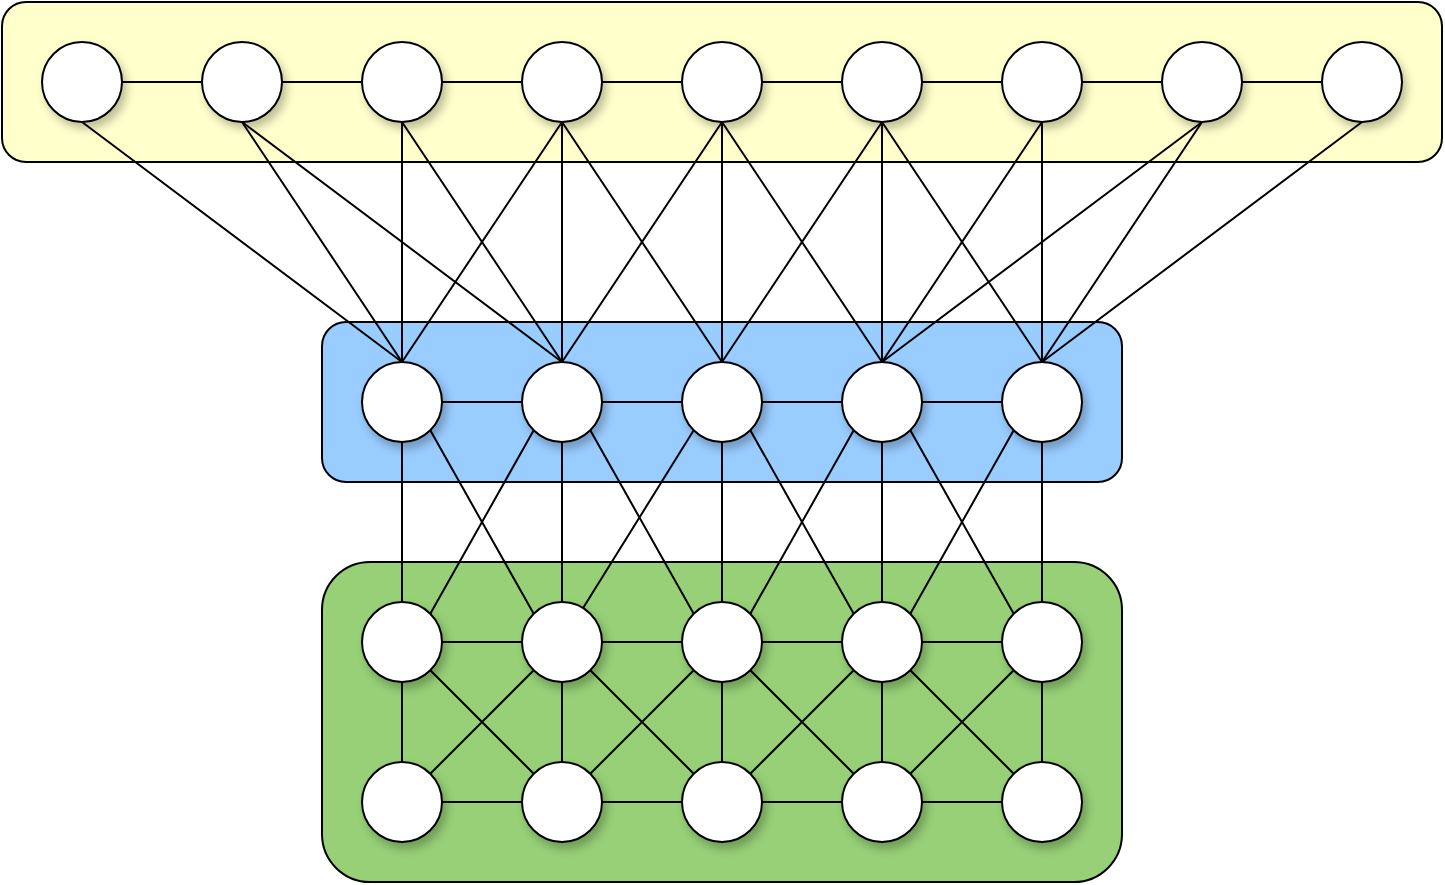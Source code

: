 <mxfile version="13.9.9" type="device"><diagram id="tqBkbDYMOXN_vXLgcQF8" name="Page-1"><mxGraphModel dx="1191" dy="624" grid="1" gridSize="10" guides="1" tooltips="1" connect="1" arrows="1" fold="1" page="1" pageScale="1" pageWidth="1169" pageHeight="827" math="0" shadow="0"><root><mxCell id="0"/><mxCell id="1" parent="0"/><mxCell id="aXLBGRq2cndiQmsHMgVL-59" value="" style="rounded=1;whiteSpace=wrap;html=1;shadow=0;fillColor=#99CCFF;" parent="1" vertex="1"><mxGeometry x="360" y="360" width="400" height="80" as="geometry"/></mxCell><mxCell id="aXLBGRq2cndiQmsHMgVL-42" value="" style="rounded=1;whiteSpace=wrap;html=1;shadow=0;fillColor=#97D077;" parent="1" vertex="1"><mxGeometry x="360" y="480" width="400" height="160" as="geometry"/></mxCell><mxCell id="aXLBGRq2cndiQmsHMgVL-12" style="edgeStyle=orthogonalEdgeStyle;rounded=0;orthogonalLoop=1;jettySize=auto;html=1;exitX=0.5;exitY=1;exitDx=0;exitDy=0;entryX=0.5;entryY=0;entryDx=0;entryDy=0;endArrow=none;endFill=0;" parent="1" source="aXLBGRq2cndiQmsHMgVL-1" target="aXLBGRq2cndiQmsHMgVL-7" edge="1"><mxGeometry relative="1" as="geometry"/></mxCell><mxCell id="aXLBGRq2cndiQmsHMgVL-17" style="edgeStyle=orthogonalEdgeStyle;rounded=0;orthogonalLoop=1;jettySize=auto;html=1;exitX=1;exitY=0.5;exitDx=0;exitDy=0;entryX=0;entryY=0.5;entryDx=0;entryDy=0;endArrow=none;endFill=0;" parent="1" source="aXLBGRq2cndiQmsHMgVL-1" target="aXLBGRq2cndiQmsHMgVL-2" edge="1"><mxGeometry relative="1" as="geometry"/></mxCell><mxCell id="aXLBGRq2cndiQmsHMgVL-28" style="edgeStyle=none;rounded=0;orthogonalLoop=1;jettySize=auto;html=1;exitX=1;exitY=1;exitDx=0;exitDy=0;entryX=0;entryY=0;entryDx=0;entryDy=0;endArrow=none;endFill=0;" parent="1" source="aXLBGRq2cndiQmsHMgVL-1" target="aXLBGRq2cndiQmsHMgVL-8" edge="1"><mxGeometry relative="1" as="geometry"/></mxCell><mxCell id="aXLBGRq2cndiQmsHMgVL-43" style="edgeStyle=none;rounded=0;orthogonalLoop=1;jettySize=auto;html=1;exitX=0.5;exitY=0;exitDx=0;exitDy=0;entryX=0.5;entryY=1;entryDx=0;entryDy=0;endArrow=none;endFill=0;" parent="1" source="aXLBGRq2cndiQmsHMgVL-1" target="aXLBGRq2cndiQmsHMgVL-34" edge="1"><mxGeometry relative="1" as="geometry"/></mxCell><mxCell id="aXLBGRq2cndiQmsHMgVL-1" value="" style="ellipse;whiteSpace=wrap;html=1;aspect=fixed;shadow=1;" parent="1" vertex="1"><mxGeometry x="380" y="500" width="40" height="40" as="geometry"/></mxCell><mxCell id="aXLBGRq2cndiQmsHMgVL-13" style="edgeStyle=orthogonalEdgeStyle;rounded=0;orthogonalLoop=1;jettySize=auto;html=1;exitX=0.5;exitY=1;exitDx=0;exitDy=0;entryX=0.5;entryY=0;entryDx=0;entryDy=0;endArrow=none;endFill=0;" parent="1" source="aXLBGRq2cndiQmsHMgVL-2" target="aXLBGRq2cndiQmsHMgVL-8" edge="1"><mxGeometry relative="1" as="geometry"/></mxCell><mxCell id="aXLBGRq2cndiQmsHMgVL-18" style="edgeStyle=orthogonalEdgeStyle;rounded=0;orthogonalLoop=1;jettySize=auto;html=1;exitX=1;exitY=0.5;exitDx=0;exitDy=0;entryX=0;entryY=0.5;entryDx=0;entryDy=0;endArrow=none;endFill=0;" parent="1" source="aXLBGRq2cndiQmsHMgVL-2" target="aXLBGRq2cndiQmsHMgVL-3" edge="1"><mxGeometry relative="1" as="geometry"/></mxCell><mxCell id="aXLBGRq2cndiQmsHMgVL-27" style="edgeStyle=none;rounded=0;orthogonalLoop=1;jettySize=auto;html=1;exitX=1;exitY=1;exitDx=0;exitDy=0;entryX=0;entryY=0;entryDx=0;entryDy=0;endArrow=none;endFill=0;" parent="1" source="aXLBGRq2cndiQmsHMgVL-2" target="aXLBGRq2cndiQmsHMgVL-9" edge="1"><mxGeometry relative="1" as="geometry"/></mxCell><mxCell id="aXLBGRq2cndiQmsHMgVL-44" style="edgeStyle=none;rounded=0;orthogonalLoop=1;jettySize=auto;html=1;exitX=0.5;exitY=0;exitDx=0;exitDy=0;endArrow=none;endFill=0;" parent="1" source="aXLBGRq2cndiQmsHMgVL-2" target="aXLBGRq2cndiQmsHMgVL-36" edge="1"><mxGeometry relative="1" as="geometry"/></mxCell><mxCell id="aXLBGRq2cndiQmsHMgVL-48" style="edgeStyle=none;rounded=0;orthogonalLoop=1;jettySize=auto;html=1;exitX=0;exitY=0;exitDx=0;exitDy=0;entryX=1;entryY=1;entryDx=0;entryDy=0;endArrow=none;endFill=0;" parent="1" source="aXLBGRq2cndiQmsHMgVL-2" target="aXLBGRq2cndiQmsHMgVL-34" edge="1"><mxGeometry relative="1" as="geometry"/></mxCell><mxCell id="aXLBGRq2cndiQmsHMgVL-2" value="" style="ellipse;whiteSpace=wrap;html=1;aspect=fixed;shadow=1;" parent="1" vertex="1"><mxGeometry x="460" y="500" width="40" height="40" as="geometry"/></mxCell><mxCell id="aXLBGRq2cndiQmsHMgVL-14" style="edgeStyle=orthogonalEdgeStyle;rounded=0;orthogonalLoop=1;jettySize=auto;html=1;exitX=0.5;exitY=1;exitDx=0;exitDy=0;entryX=0.5;entryY=0;entryDx=0;entryDy=0;endArrow=none;endFill=0;" parent="1" source="aXLBGRq2cndiQmsHMgVL-3" target="aXLBGRq2cndiQmsHMgVL-9" edge="1"><mxGeometry relative="1" as="geometry"/></mxCell><mxCell id="aXLBGRq2cndiQmsHMgVL-19" style="edgeStyle=orthogonalEdgeStyle;rounded=0;orthogonalLoop=1;jettySize=auto;html=1;exitX=1;exitY=0.5;exitDx=0;exitDy=0;entryX=0;entryY=0.5;entryDx=0;entryDy=0;endArrow=none;endFill=0;" parent="1" source="aXLBGRq2cndiQmsHMgVL-3" target="aXLBGRq2cndiQmsHMgVL-4" edge="1"><mxGeometry relative="1" as="geometry"/></mxCell><mxCell id="aXLBGRq2cndiQmsHMgVL-29" style="edgeStyle=none;rounded=0;orthogonalLoop=1;jettySize=auto;html=1;exitX=1;exitY=1;exitDx=0;exitDy=0;endArrow=none;endFill=0;" parent="1" source="aXLBGRq2cndiQmsHMgVL-3" target="aXLBGRq2cndiQmsHMgVL-10" edge="1"><mxGeometry relative="1" as="geometry"/></mxCell><mxCell id="aXLBGRq2cndiQmsHMgVL-45" style="edgeStyle=none;rounded=0;orthogonalLoop=1;jettySize=auto;html=1;exitX=0.5;exitY=0;exitDx=0;exitDy=0;entryX=0.5;entryY=1;entryDx=0;entryDy=0;endArrow=none;endFill=0;" parent="1" source="aXLBGRq2cndiQmsHMgVL-3" target="aXLBGRq2cndiQmsHMgVL-38" edge="1"><mxGeometry relative="1" as="geometry"/></mxCell><mxCell id="aXLBGRq2cndiQmsHMgVL-50" style="edgeStyle=none;rounded=0;orthogonalLoop=1;jettySize=auto;html=1;exitX=0;exitY=0;exitDx=0;exitDy=0;entryX=1;entryY=1;entryDx=0;entryDy=0;endArrow=none;endFill=0;" parent="1" source="aXLBGRq2cndiQmsHMgVL-3" target="aXLBGRq2cndiQmsHMgVL-36" edge="1"><mxGeometry relative="1" as="geometry"/></mxCell><mxCell id="aXLBGRq2cndiQmsHMgVL-52" style="edgeStyle=none;rounded=0;orthogonalLoop=1;jettySize=auto;html=1;exitX=1;exitY=0;exitDx=0;exitDy=0;entryX=0;entryY=1;entryDx=0;entryDy=0;endArrow=none;endFill=0;" parent="1" source="aXLBGRq2cndiQmsHMgVL-3" target="aXLBGRq2cndiQmsHMgVL-40" edge="1"><mxGeometry relative="1" as="geometry"/></mxCell><mxCell id="aXLBGRq2cndiQmsHMgVL-3" value="" style="ellipse;whiteSpace=wrap;html=1;aspect=fixed;shadow=1;" parent="1" vertex="1"><mxGeometry x="540" y="500" width="40" height="40" as="geometry"/></mxCell><mxCell id="aXLBGRq2cndiQmsHMgVL-15" style="edgeStyle=orthogonalEdgeStyle;rounded=0;orthogonalLoop=1;jettySize=auto;html=1;exitX=0.5;exitY=1;exitDx=0;exitDy=0;entryX=0.5;entryY=0;entryDx=0;entryDy=0;endArrow=none;endFill=0;" parent="1" source="aXLBGRq2cndiQmsHMgVL-4" target="aXLBGRq2cndiQmsHMgVL-10" edge="1"><mxGeometry relative="1" as="geometry"/></mxCell><mxCell id="aXLBGRq2cndiQmsHMgVL-20" style="edgeStyle=orthogonalEdgeStyle;rounded=0;orthogonalLoop=1;jettySize=auto;html=1;exitX=1;exitY=0.5;exitDx=0;exitDy=0;entryX=0;entryY=0.5;entryDx=0;entryDy=0;endArrow=none;endFill=0;" parent="1" source="aXLBGRq2cndiQmsHMgVL-4" target="aXLBGRq2cndiQmsHMgVL-5" edge="1"><mxGeometry relative="1" as="geometry"/></mxCell><mxCell id="aXLBGRq2cndiQmsHMgVL-31" style="edgeStyle=none;rounded=0;orthogonalLoop=1;jettySize=auto;html=1;exitX=1;exitY=1;exitDx=0;exitDy=0;endArrow=none;endFill=0;" parent="1" source="aXLBGRq2cndiQmsHMgVL-4" target="aXLBGRq2cndiQmsHMgVL-11" edge="1"><mxGeometry relative="1" as="geometry"/></mxCell><mxCell id="aXLBGRq2cndiQmsHMgVL-46" style="edgeStyle=none;rounded=0;orthogonalLoop=1;jettySize=auto;html=1;exitX=0.5;exitY=0;exitDx=0;exitDy=0;entryX=0.5;entryY=1;entryDx=0;entryDy=0;endArrow=none;endFill=0;" parent="1" source="aXLBGRq2cndiQmsHMgVL-4" target="aXLBGRq2cndiQmsHMgVL-40" edge="1"><mxGeometry relative="1" as="geometry"/></mxCell><mxCell id="aXLBGRq2cndiQmsHMgVL-54" style="edgeStyle=none;rounded=0;orthogonalLoop=1;jettySize=auto;html=1;exitX=1;exitY=0;exitDx=0;exitDy=0;entryX=0;entryY=1;entryDx=0;entryDy=0;endArrow=none;endFill=0;" parent="1" source="aXLBGRq2cndiQmsHMgVL-4" target="aXLBGRq2cndiQmsHMgVL-41" edge="1"><mxGeometry relative="1" as="geometry"/></mxCell><mxCell id="aXLBGRq2cndiQmsHMgVL-4" value="" style="ellipse;whiteSpace=wrap;html=1;aspect=fixed;shadow=1;" parent="1" vertex="1"><mxGeometry x="620" y="500" width="40" height="40" as="geometry"/></mxCell><mxCell id="aXLBGRq2cndiQmsHMgVL-16" style="edgeStyle=orthogonalEdgeStyle;rounded=0;orthogonalLoop=1;jettySize=auto;html=1;exitX=0.5;exitY=1;exitDx=0;exitDy=0;entryX=0.5;entryY=0;entryDx=0;entryDy=0;endArrow=none;endFill=0;" parent="1" source="aXLBGRq2cndiQmsHMgVL-5" target="aXLBGRq2cndiQmsHMgVL-11" edge="1"><mxGeometry relative="1" as="geometry"/></mxCell><mxCell id="aXLBGRq2cndiQmsHMgVL-47" style="edgeStyle=none;rounded=0;orthogonalLoop=1;jettySize=auto;html=1;exitX=0.5;exitY=0;exitDx=0;exitDy=0;entryX=0.5;entryY=1;entryDx=0;entryDy=0;endArrow=none;endFill=0;" parent="1" source="aXLBGRq2cndiQmsHMgVL-5" target="aXLBGRq2cndiQmsHMgVL-41" edge="1"><mxGeometry relative="1" as="geometry"/></mxCell><mxCell id="aXLBGRq2cndiQmsHMgVL-5" value="" style="ellipse;whiteSpace=wrap;html=1;aspect=fixed;shadow=1;" parent="1" vertex="1"><mxGeometry x="700" y="500" width="40" height="40" as="geometry"/></mxCell><mxCell id="aXLBGRq2cndiQmsHMgVL-24" style="edgeStyle=orthogonalEdgeStyle;rounded=0;orthogonalLoop=1;jettySize=auto;html=1;exitX=1;exitY=0.5;exitDx=0;exitDy=0;entryX=0;entryY=0.5;entryDx=0;entryDy=0;endArrow=none;endFill=0;" parent="1" source="aXLBGRq2cndiQmsHMgVL-7" target="aXLBGRq2cndiQmsHMgVL-8" edge="1"><mxGeometry relative="1" as="geometry"/></mxCell><mxCell id="aXLBGRq2cndiQmsHMgVL-25" style="rounded=0;orthogonalLoop=1;jettySize=auto;html=1;exitX=1;exitY=0;exitDx=0;exitDy=0;entryX=0;entryY=1;entryDx=0;entryDy=0;endArrow=none;endFill=0;" parent="1" source="aXLBGRq2cndiQmsHMgVL-7" target="aXLBGRq2cndiQmsHMgVL-2" edge="1"><mxGeometry relative="1" as="geometry"/></mxCell><mxCell id="aXLBGRq2cndiQmsHMgVL-7" value="" style="ellipse;whiteSpace=wrap;html=1;aspect=fixed;shadow=1;" parent="1" vertex="1"><mxGeometry x="380" y="580" width="40" height="40" as="geometry"/></mxCell><mxCell id="aXLBGRq2cndiQmsHMgVL-23" style="edgeStyle=orthogonalEdgeStyle;rounded=0;orthogonalLoop=1;jettySize=auto;html=1;exitX=1;exitY=0.5;exitDx=0;exitDy=0;entryX=0;entryY=0.5;entryDx=0;entryDy=0;endArrow=none;endFill=0;" parent="1" source="aXLBGRq2cndiQmsHMgVL-8" target="aXLBGRq2cndiQmsHMgVL-9" edge="1"><mxGeometry relative="1" as="geometry"/></mxCell><mxCell id="aXLBGRq2cndiQmsHMgVL-26" style="edgeStyle=none;rounded=0;orthogonalLoop=1;jettySize=auto;html=1;exitX=1;exitY=0;exitDx=0;exitDy=0;entryX=0;entryY=1;entryDx=0;entryDy=0;endArrow=none;endFill=0;" parent="1" source="aXLBGRq2cndiQmsHMgVL-8" target="aXLBGRq2cndiQmsHMgVL-3" edge="1"><mxGeometry relative="1" as="geometry"/></mxCell><mxCell id="aXLBGRq2cndiQmsHMgVL-8" value="" style="ellipse;whiteSpace=wrap;html=1;aspect=fixed;shadow=1;" parent="1" vertex="1"><mxGeometry x="460" y="580" width="40" height="40" as="geometry"/></mxCell><mxCell id="aXLBGRq2cndiQmsHMgVL-22" style="edgeStyle=orthogonalEdgeStyle;rounded=0;orthogonalLoop=1;jettySize=auto;html=1;exitX=1;exitY=0.5;exitDx=0;exitDy=0;entryX=0;entryY=0.5;entryDx=0;entryDy=0;endArrow=none;endFill=0;" parent="1" source="aXLBGRq2cndiQmsHMgVL-9" target="aXLBGRq2cndiQmsHMgVL-10" edge="1"><mxGeometry relative="1" as="geometry"/></mxCell><mxCell id="aXLBGRq2cndiQmsHMgVL-30" style="edgeStyle=none;rounded=0;orthogonalLoop=1;jettySize=auto;html=1;exitX=1;exitY=0;exitDx=0;exitDy=0;entryX=0;entryY=1;entryDx=0;entryDy=0;endArrow=none;endFill=0;" parent="1" source="aXLBGRq2cndiQmsHMgVL-9" target="aXLBGRq2cndiQmsHMgVL-4" edge="1"><mxGeometry relative="1" as="geometry"/></mxCell><mxCell id="aXLBGRq2cndiQmsHMgVL-9" value="" style="ellipse;whiteSpace=wrap;html=1;aspect=fixed;shadow=1;" parent="1" vertex="1"><mxGeometry x="540" y="580" width="40" height="40" as="geometry"/></mxCell><mxCell id="aXLBGRq2cndiQmsHMgVL-21" style="edgeStyle=orthogonalEdgeStyle;rounded=0;orthogonalLoop=1;jettySize=auto;html=1;exitX=1;exitY=0.5;exitDx=0;exitDy=0;entryX=0;entryY=0.5;entryDx=0;entryDy=0;endArrow=none;endFill=0;" parent="1" source="aXLBGRq2cndiQmsHMgVL-10" target="aXLBGRq2cndiQmsHMgVL-11" edge="1"><mxGeometry relative="1" as="geometry"/></mxCell><mxCell id="aXLBGRq2cndiQmsHMgVL-32" style="edgeStyle=none;rounded=0;orthogonalLoop=1;jettySize=auto;html=1;exitX=1;exitY=0;exitDx=0;exitDy=0;endArrow=none;endFill=0;" parent="1" source="aXLBGRq2cndiQmsHMgVL-10" target="aXLBGRq2cndiQmsHMgVL-5" edge="1"><mxGeometry relative="1" as="geometry"/></mxCell><mxCell id="aXLBGRq2cndiQmsHMgVL-10" value="" style="ellipse;whiteSpace=wrap;html=1;aspect=fixed;shadow=1;" parent="1" vertex="1"><mxGeometry x="620" y="580" width="40" height="40" as="geometry"/></mxCell><mxCell id="aXLBGRq2cndiQmsHMgVL-11" value="" style="ellipse;whiteSpace=wrap;html=1;aspect=fixed;shadow=1;" parent="1" vertex="1"><mxGeometry x="700" y="580" width="40" height="40" as="geometry"/></mxCell><mxCell id="aXLBGRq2cndiQmsHMgVL-33" style="edgeStyle=orthogonalEdgeStyle;rounded=0;orthogonalLoop=1;jettySize=auto;html=1;exitX=1;exitY=0.5;exitDx=0;exitDy=0;entryX=0;entryY=0.5;entryDx=0;entryDy=0;endArrow=none;endFill=0;" parent="1" source="aXLBGRq2cndiQmsHMgVL-34" target="aXLBGRq2cndiQmsHMgVL-36" edge="1"><mxGeometry relative="1" as="geometry"/></mxCell><mxCell id="aXLBGRq2cndiQmsHMgVL-34" value="" style="ellipse;whiteSpace=wrap;html=1;aspect=fixed;shadow=1;" parent="1" vertex="1"><mxGeometry x="380" y="380" width="40" height="40" as="geometry"/></mxCell><mxCell id="aXLBGRq2cndiQmsHMgVL-35" style="edgeStyle=orthogonalEdgeStyle;rounded=0;orthogonalLoop=1;jettySize=auto;html=1;exitX=1;exitY=0.5;exitDx=0;exitDy=0;entryX=0;entryY=0.5;entryDx=0;entryDy=0;endArrow=none;endFill=0;" parent="1" source="aXLBGRq2cndiQmsHMgVL-36" target="aXLBGRq2cndiQmsHMgVL-38" edge="1"><mxGeometry relative="1" as="geometry"/></mxCell><mxCell id="aXLBGRq2cndiQmsHMgVL-49" style="edgeStyle=none;rounded=0;orthogonalLoop=1;jettySize=auto;html=1;exitX=0;exitY=1;exitDx=0;exitDy=0;entryX=1;entryY=0;entryDx=0;entryDy=0;endArrow=none;endFill=0;" parent="1" source="aXLBGRq2cndiQmsHMgVL-36" target="aXLBGRq2cndiQmsHMgVL-1" edge="1"><mxGeometry relative="1" as="geometry"/></mxCell><mxCell id="aXLBGRq2cndiQmsHMgVL-36" value="" style="ellipse;whiteSpace=wrap;html=1;aspect=fixed;shadow=1;" parent="1" vertex="1"><mxGeometry x="460" y="380" width="40" height="40" as="geometry"/></mxCell><mxCell id="aXLBGRq2cndiQmsHMgVL-37" style="edgeStyle=orthogonalEdgeStyle;rounded=0;orthogonalLoop=1;jettySize=auto;html=1;exitX=1;exitY=0.5;exitDx=0;exitDy=0;entryX=0;entryY=0.5;entryDx=0;entryDy=0;endArrow=none;endFill=0;" parent="1" source="aXLBGRq2cndiQmsHMgVL-38" target="aXLBGRq2cndiQmsHMgVL-40" edge="1"><mxGeometry relative="1" as="geometry"/></mxCell><mxCell id="aXLBGRq2cndiQmsHMgVL-51" style="edgeStyle=none;rounded=0;orthogonalLoop=1;jettySize=auto;html=1;exitX=0;exitY=1;exitDx=0;exitDy=0;endArrow=none;endFill=0;" parent="1" source="aXLBGRq2cndiQmsHMgVL-38" target="aXLBGRq2cndiQmsHMgVL-2" edge="1"><mxGeometry relative="1" as="geometry"/></mxCell><mxCell id="aXLBGRq2cndiQmsHMgVL-53" style="edgeStyle=none;rounded=0;orthogonalLoop=1;jettySize=auto;html=1;exitX=1;exitY=1;exitDx=0;exitDy=0;entryX=0;entryY=0;entryDx=0;entryDy=0;endArrow=none;endFill=0;" parent="1" source="aXLBGRq2cndiQmsHMgVL-38" target="aXLBGRq2cndiQmsHMgVL-4" edge="1"><mxGeometry relative="1" as="geometry"/></mxCell><mxCell id="aXLBGRq2cndiQmsHMgVL-38" value="" style="ellipse;whiteSpace=wrap;html=1;aspect=fixed;shadow=1;" parent="1" vertex="1"><mxGeometry x="540" y="380" width="40" height="40" as="geometry"/></mxCell><mxCell id="aXLBGRq2cndiQmsHMgVL-39" style="edgeStyle=orthogonalEdgeStyle;rounded=0;orthogonalLoop=1;jettySize=auto;html=1;exitX=1;exitY=0.5;exitDx=0;exitDy=0;entryX=0;entryY=0.5;entryDx=0;entryDy=0;endArrow=none;endFill=0;" parent="1" source="aXLBGRq2cndiQmsHMgVL-40" target="aXLBGRq2cndiQmsHMgVL-41" edge="1"><mxGeometry relative="1" as="geometry"/></mxCell><mxCell id="aXLBGRq2cndiQmsHMgVL-55" style="edgeStyle=none;rounded=0;orthogonalLoop=1;jettySize=auto;html=1;exitX=1;exitY=1;exitDx=0;exitDy=0;entryX=0;entryY=0;entryDx=0;entryDy=0;endArrow=none;endFill=0;" parent="1" source="aXLBGRq2cndiQmsHMgVL-40" target="aXLBGRq2cndiQmsHMgVL-5" edge="1"><mxGeometry relative="1" as="geometry"/></mxCell><mxCell id="aXLBGRq2cndiQmsHMgVL-40" value="" style="ellipse;whiteSpace=wrap;html=1;aspect=fixed;shadow=1;" parent="1" vertex="1"><mxGeometry x="620" y="380" width="40" height="40" as="geometry"/></mxCell><mxCell id="aXLBGRq2cndiQmsHMgVL-41" value="" style="ellipse;whiteSpace=wrap;html=1;aspect=fixed;shadow=1;" parent="1" vertex="1"><mxGeometry x="700" y="380" width="40" height="40" as="geometry"/></mxCell><mxCell id="aXLBGRq2cndiQmsHMgVL-92" value="" style="rounded=1;whiteSpace=wrap;html=1;shadow=0;fillColor=#FFFFCC;" parent="1" vertex="1"><mxGeometry x="200" y="200" width="720" height="80" as="geometry"/></mxCell><mxCell id="aXLBGRq2cndiQmsHMgVL-93" style="edgeStyle=orthogonalEdgeStyle;rounded=0;orthogonalLoop=1;jettySize=auto;html=1;exitX=1;exitY=0.5;exitDx=0;exitDy=0;entryX=0;entryY=0.5;entryDx=0;entryDy=0;endArrow=none;endFill=0;" parent="1" source="aXLBGRq2cndiQmsHMgVL-94" target="aXLBGRq2cndiQmsHMgVL-96" edge="1"><mxGeometry relative="1" as="geometry"/></mxCell><mxCell id="t4r8rIiP_OP1_yrxdYt7-5" style="edgeStyle=orthogonalEdgeStyle;rounded=0;orthogonalLoop=1;jettySize=auto;html=1;exitX=0;exitY=0.5;exitDx=0;exitDy=0;entryX=1;entryY=0.5;entryDx=0;entryDy=0;endArrow=none;endFill=0;" edge="1" parent="1" source="aXLBGRq2cndiQmsHMgVL-94" target="t4r8rIiP_OP1_yrxdYt7-3"><mxGeometry relative="1" as="geometry"/></mxCell><mxCell id="t4r8rIiP_OP1_yrxdYt7-18" style="edgeStyle=none;rounded=0;orthogonalLoop=1;jettySize=auto;html=1;exitX=0.5;exitY=1;exitDx=0;exitDy=0;entryX=0.5;entryY=0;entryDx=0;entryDy=0;endArrow=none;endFill=0;" edge="1" parent="1" source="aXLBGRq2cndiQmsHMgVL-94" target="aXLBGRq2cndiQmsHMgVL-36"><mxGeometry relative="1" as="geometry"/></mxCell><mxCell id="t4r8rIiP_OP1_yrxdYt7-21" style="edgeStyle=none;rounded=0;orthogonalLoop=1;jettySize=auto;html=1;exitX=0.5;exitY=1;exitDx=0;exitDy=0;entryX=0.5;entryY=0;entryDx=0;entryDy=0;endArrow=none;endFill=0;" edge="1" parent="1" source="aXLBGRq2cndiQmsHMgVL-94" target="aXLBGRq2cndiQmsHMgVL-34"><mxGeometry relative="1" as="geometry"/></mxCell><mxCell id="aXLBGRq2cndiQmsHMgVL-94" value="" style="ellipse;whiteSpace=wrap;html=1;aspect=fixed;shadow=1;" parent="1" vertex="1"><mxGeometry x="380" y="220" width="40" height="40" as="geometry"/></mxCell><mxCell id="aXLBGRq2cndiQmsHMgVL-95" style="edgeStyle=orthogonalEdgeStyle;rounded=0;orthogonalLoop=1;jettySize=auto;html=1;exitX=1;exitY=0.5;exitDx=0;exitDy=0;entryX=0;entryY=0.5;entryDx=0;entryDy=0;endArrow=none;endFill=0;" parent="1" source="aXLBGRq2cndiQmsHMgVL-96" target="aXLBGRq2cndiQmsHMgVL-98" edge="1"><mxGeometry relative="1" as="geometry"/></mxCell><mxCell id="t4r8rIiP_OP1_yrxdYt7-14" style="edgeStyle=none;rounded=0;orthogonalLoop=1;jettySize=auto;html=1;exitX=0.5;exitY=1;exitDx=0;exitDy=0;entryX=0.5;entryY=0;entryDx=0;entryDy=0;endArrow=none;endFill=0;" edge="1" parent="1" source="aXLBGRq2cndiQmsHMgVL-96" target="aXLBGRq2cndiQmsHMgVL-38"><mxGeometry relative="1" as="geometry"/></mxCell><mxCell id="t4r8rIiP_OP1_yrxdYt7-22" style="edgeStyle=none;rounded=0;orthogonalLoop=1;jettySize=auto;html=1;exitX=0.5;exitY=1;exitDx=0;exitDy=0;entryX=0.5;entryY=0;entryDx=0;entryDy=0;endArrow=none;endFill=0;" edge="1" parent="1" source="aXLBGRq2cndiQmsHMgVL-96" target="aXLBGRq2cndiQmsHMgVL-36"><mxGeometry relative="1" as="geometry"/></mxCell><mxCell id="t4r8rIiP_OP1_yrxdYt7-26" style="edgeStyle=none;rounded=0;orthogonalLoop=1;jettySize=auto;html=1;exitX=0.5;exitY=1;exitDx=0;exitDy=0;entryX=0.5;entryY=0;entryDx=0;entryDy=0;endArrow=none;endFill=0;" edge="1" parent="1" source="aXLBGRq2cndiQmsHMgVL-96" target="aXLBGRq2cndiQmsHMgVL-34"><mxGeometry relative="1" as="geometry"/></mxCell><mxCell id="aXLBGRq2cndiQmsHMgVL-96" value="" style="ellipse;whiteSpace=wrap;html=1;aspect=fixed;shadow=1;" parent="1" vertex="1"><mxGeometry x="460" y="220" width="40" height="40" as="geometry"/></mxCell><mxCell id="aXLBGRq2cndiQmsHMgVL-97" style="edgeStyle=orthogonalEdgeStyle;rounded=0;orthogonalLoop=1;jettySize=auto;html=1;exitX=1;exitY=0.5;exitDx=0;exitDy=0;entryX=0;entryY=0.5;entryDx=0;entryDy=0;endArrow=none;endFill=0;" parent="1" source="aXLBGRq2cndiQmsHMgVL-98" target="aXLBGRq2cndiQmsHMgVL-100" edge="1"><mxGeometry relative="1" as="geometry"/></mxCell><mxCell id="t4r8rIiP_OP1_yrxdYt7-13" style="edgeStyle=none;rounded=0;orthogonalLoop=1;jettySize=auto;html=1;exitX=0.5;exitY=1;exitDx=0;exitDy=0;entryX=0.5;entryY=0;entryDx=0;entryDy=0;endArrow=none;endFill=0;" edge="1" parent="1" source="aXLBGRq2cndiQmsHMgVL-98" target="aXLBGRq2cndiQmsHMgVL-38"><mxGeometry relative="1" as="geometry"/></mxCell><mxCell id="t4r8rIiP_OP1_yrxdYt7-24" style="edgeStyle=none;rounded=0;orthogonalLoop=1;jettySize=auto;html=1;exitX=0.5;exitY=1;exitDx=0;exitDy=0;entryX=0.5;entryY=0;entryDx=0;entryDy=0;endArrow=none;endFill=0;" edge="1" parent="1" source="aXLBGRq2cndiQmsHMgVL-98" target="aXLBGRq2cndiQmsHMgVL-36"><mxGeometry relative="1" as="geometry"/></mxCell><mxCell id="t4r8rIiP_OP1_yrxdYt7-25" style="edgeStyle=none;rounded=0;orthogonalLoop=1;jettySize=auto;html=1;exitX=0.5;exitY=1;exitDx=0;exitDy=0;entryX=0.5;entryY=0;entryDx=0;entryDy=0;endArrow=none;endFill=0;" edge="1" parent="1" source="aXLBGRq2cndiQmsHMgVL-98" target="aXLBGRq2cndiQmsHMgVL-40"><mxGeometry relative="1" as="geometry"/></mxCell><mxCell id="aXLBGRq2cndiQmsHMgVL-98" value="" style="ellipse;whiteSpace=wrap;html=1;aspect=fixed;shadow=1;" parent="1" vertex="1"><mxGeometry x="540" y="220" width="40" height="40" as="geometry"/></mxCell><mxCell id="aXLBGRq2cndiQmsHMgVL-99" style="edgeStyle=orthogonalEdgeStyle;rounded=0;orthogonalLoop=1;jettySize=auto;html=1;exitX=1;exitY=0.5;exitDx=0;exitDy=0;entryX=0;entryY=0.5;entryDx=0;entryDy=0;endArrow=none;endFill=0;" parent="1" source="aXLBGRq2cndiQmsHMgVL-100" target="aXLBGRq2cndiQmsHMgVL-101" edge="1"><mxGeometry relative="1" as="geometry"/></mxCell><mxCell id="t4r8rIiP_OP1_yrxdYt7-15" style="edgeStyle=none;rounded=0;orthogonalLoop=1;jettySize=auto;html=1;exitX=0.5;exitY=1;exitDx=0;exitDy=0;endArrow=none;endFill=0;" edge="1" parent="1" source="aXLBGRq2cndiQmsHMgVL-100"><mxGeometry relative="1" as="geometry"><mxPoint x="560" y="380" as="targetPoint"/></mxGeometry></mxCell><mxCell id="t4r8rIiP_OP1_yrxdYt7-20" style="edgeStyle=none;rounded=0;orthogonalLoop=1;jettySize=auto;html=1;exitX=0.5;exitY=1;exitDx=0;exitDy=0;entryX=0.5;entryY=0;entryDx=0;entryDy=0;endArrow=none;endFill=0;" edge="1" parent="1" source="aXLBGRq2cndiQmsHMgVL-100" target="aXLBGRq2cndiQmsHMgVL-40"><mxGeometry relative="1" as="geometry"/></mxCell><mxCell id="t4r8rIiP_OP1_yrxdYt7-27" style="edgeStyle=none;rounded=0;orthogonalLoop=1;jettySize=auto;html=1;exitX=0.5;exitY=1;exitDx=0;exitDy=0;entryX=0.5;entryY=0;entryDx=0;entryDy=0;endArrow=none;endFill=0;" edge="1" parent="1" source="aXLBGRq2cndiQmsHMgVL-100" target="aXLBGRq2cndiQmsHMgVL-41"><mxGeometry relative="1" as="geometry"/></mxCell><mxCell id="aXLBGRq2cndiQmsHMgVL-100" value="" style="ellipse;whiteSpace=wrap;html=1;aspect=fixed;shadow=1;" parent="1" vertex="1"><mxGeometry x="620" y="220" width="40" height="40" as="geometry"/></mxCell><mxCell id="t4r8rIiP_OP1_yrxdYt7-2" style="edgeStyle=orthogonalEdgeStyle;rounded=0;orthogonalLoop=1;jettySize=auto;html=1;exitX=1;exitY=0.5;exitDx=0;exitDy=0;endArrow=none;endFill=0;" edge="1" parent="1" source="aXLBGRq2cndiQmsHMgVL-101" target="t4r8rIiP_OP1_yrxdYt7-1"><mxGeometry relative="1" as="geometry"/></mxCell><mxCell id="t4r8rIiP_OP1_yrxdYt7-17" style="edgeStyle=none;rounded=0;orthogonalLoop=1;jettySize=auto;html=1;exitX=0.5;exitY=1;exitDx=0;exitDy=0;entryX=0.5;entryY=0;entryDx=0;entryDy=0;endArrow=none;endFill=0;" edge="1" parent="1" source="aXLBGRq2cndiQmsHMgVL-101" target="aXLBGRq2cndiQmsHMgVL-40"><mxGeometry relative="1" as="geometry"/></mxCell><mxCell id="t4r8rIiP_OP1_yrxdYt7-23" style="edgeStyle=none;rounded=0;orthogonalLoop=1;jettySize=auto;html=1;exitX=0.5;exitY=1;exitDx=0;exitDy=0;entryX=0.5;entryY=0;entryDx=0;entryDy=0;endArrow=none;endFill=0;" edge="1" parent="1" source="aXLBGRq2cndiQmsHMgVL-101" target="aXLBGRq2cndiQmsHMgVL-41"><mxGeometry relative="1" as="geometry"/></mxCell><mxCell id="aXLBGRq2cndiQmsHMgVL-101" value="" style="ellipse;whiteSpace=wrap;html=1;aspect=fixed;shadow=1;" parent="1" vertex="1"><mxGeometry x="700" y="220" width="40" height="40" as="geometry"/></mxCell><mxCell id="t4r8rIiP_OP1_yrxdYt7-9" style="edgeStyle=orthogonalEdgeStyle;rounded=0;orthogonalLoop=1;jettySize=auto;html=1;exitX=1;exitY=0.5;exitDx=0;exitDy=0;entryX=0;entryY=0.5;entryDx=0;entryDy=0;endArrow=none;endFill=0;" edge="1" parent="1" source="t4r8rIiP_OP1_yrxdYt7-1" target="t4r8rIiP_OP1_yrxdYt7-8"><mxGeometry relative="1" as="geometry"/></mxCell><mxCell id="t4r8rIiP_OP1_yrxdYt7-16" style="edgeStyle=none;rounded=0;orthogonalLoop=1;jettySize=auto;html=1;exitX=0.5;exitY=1;exitDx=0;exitDy=0;entryX=0.5;entryY=0;entryDx=0;entryDy=0;endArrow=none;endFill=0;" edge="1" parent="1" source="t4r8rIiP_OP1_yrxdYt7-1" target="aXLBGRq2cndiQmsHMgVL-41"><mxGeometry relative="1" as="geometry"/></mxCell><mxCell id="t4r8rIiP_OP1_yrxdYt7-28" style="edgeStyle=none;rounded=0;orthogonalLoop=1;jettySize=auto;html=1;exitX=0.5;exitY=1;exitDx=0;exitDy=0;entryX=0.5;entryY=0;entryDx=0;entryDy=0;endArrow=none;endFill=0;" edge="1" parent="1" source="t4r8rIiP_OP1_yrxdYt7-1" target="aXLBGRq2cndiQmsHMgVL-40"><mxGeometry relative="1" as="geometry"/></mxCell><mxCell id="t4r8rIiP_OP1_yrxdYt7-1" value="" style="ellipse;whiteSpace=wrap;html=1;aspect=fixed;shadow=1;" vertex="1" parent="1"><mxGeometry x="780" y="220" width="40" height="40" as="geometry"/></mxCell><mxCell id="t4r8rIiP_OP1_yrxdYt7-7" style="edgeStyle=orthogonalEdgeStyle;rounded=0;orthogonalLoop=1;jettySize=auto;html=1;exitX=0;exitY=0.5;exitDx=0;exitDy=0;entryX=1;entryY=0.5;entryDx=0;entryDy=0;endArrow=none;endFill=0;" edge="1" parent="1" source="t4r8rIiP_OP1_yrxdYt7-3" target="t4r8rIiP_OP1_yrxdYt7-6"><mxGeometry relative="1" as="geometry"/></mxCell><mxCell id="t4r8rIiP_OP1_yrxdYt7-19" style="edgeStyle=none;rounded=0;orthogonalLoop=1;jettySize=auto;html=1;exitX=0.5;exitY=1;exitDx=0;exitDy=0;entryX=0.5;entryY=0;entryDx=0;entryDy=0;endArrow=none;endFill=0;" edge="1" parent="1" source="t4r8rIiP_OP1_yrxdYt7-3" target="aXLBGRq2cndiQmsHMgVL-34"><mxGeometry relative="1" as="geometry"/></mxCell><mxCell id="t4r8rIiP_OP1_yrxdYt7-29" style="edgeStyle=none;rounded=0;orthogonalLoop=1;jettySize=auto;html=1;exitX=0.5;exitY=1;exitDx=0;exitDy=0;endArrow=none;endFill=0;" edge="1" parent="1" source="t4r8rIiP_OP1_yrxdYt7-3"><mxGeometry relative="1" as="geometry"><mxPoint x="480" y="380" as="targetPoint"/></mxGeometry></mxCell><mxCell id="t4r8rIiP_OP1_yrxdYt7-3" value="" style="ellipse;whiteSpace=wrap;html=1;aspect=fixed;shadow=1;" vertex="1" parent="1"><mxGeometry x="300" y="220" width="40" height="40" as="geometry"/></mxCell><mxCell id="t4r8rIiP_OP1_yrxdYt7-11" style="edgeStyle=none;rounded=0;orthogonalLoop=1;jettySize=auto;html=1;exitX=0.5;exitY=1;exitDx=0;exitDy=0;entryX=0.5;entryY=0;entryDx=0;entryDy=0;endArrow=none;endFill=0;" edge="1" parent="1" source="t4r8rIiP_OP1_yrxdYt7-6" target="aXLBGRq2cndiQmsHMgVL-34"><mxGeometry relative="1" as="geometry"/></mxCell><mxCell id="t4r8rIiP_OP1_yrxdYt7-6" value="" style="ellipse;whiteSpace=wrap;html=1;aspect=fixed;shadow=1;" vertex="1" parent="1"><mxGeometry x="220" y="220" width="40" height="40" as="geometry"/></mxCell><mxCell id="t4r8rIiP_OP1_yrxdYt7-12" style="edgeStyle=none;rounded=0;orthogonalLoop=1;jettySize=auto;html=1;exitX=0.5;exitY=1;exitDx=0;exitDy=0;entryX=0.5;entryY=0;entryDx=0;entryDy=0;endArrow=none;endFill=0;" edge="1" parent="1" source="t4r8rIiP_OP1_yrxdYt7-8" target="aXLBGRq2cndiQmsHMgVL-41"><mxGeometry relative="1" as="geometry"/></mxCell><mxCell id="t4r8rIiP_OP1_yrxdYt7-8" value="" style="ellipse;whiteSpace=wrap;html=1;aspect=fixed;shadow=1;" vertex="1" parent="1"><mxGeometry x="860" y="220" width="40" height="40" as="geometry"/></mxCell></root></mxGraphModel></diagram></mxfile>